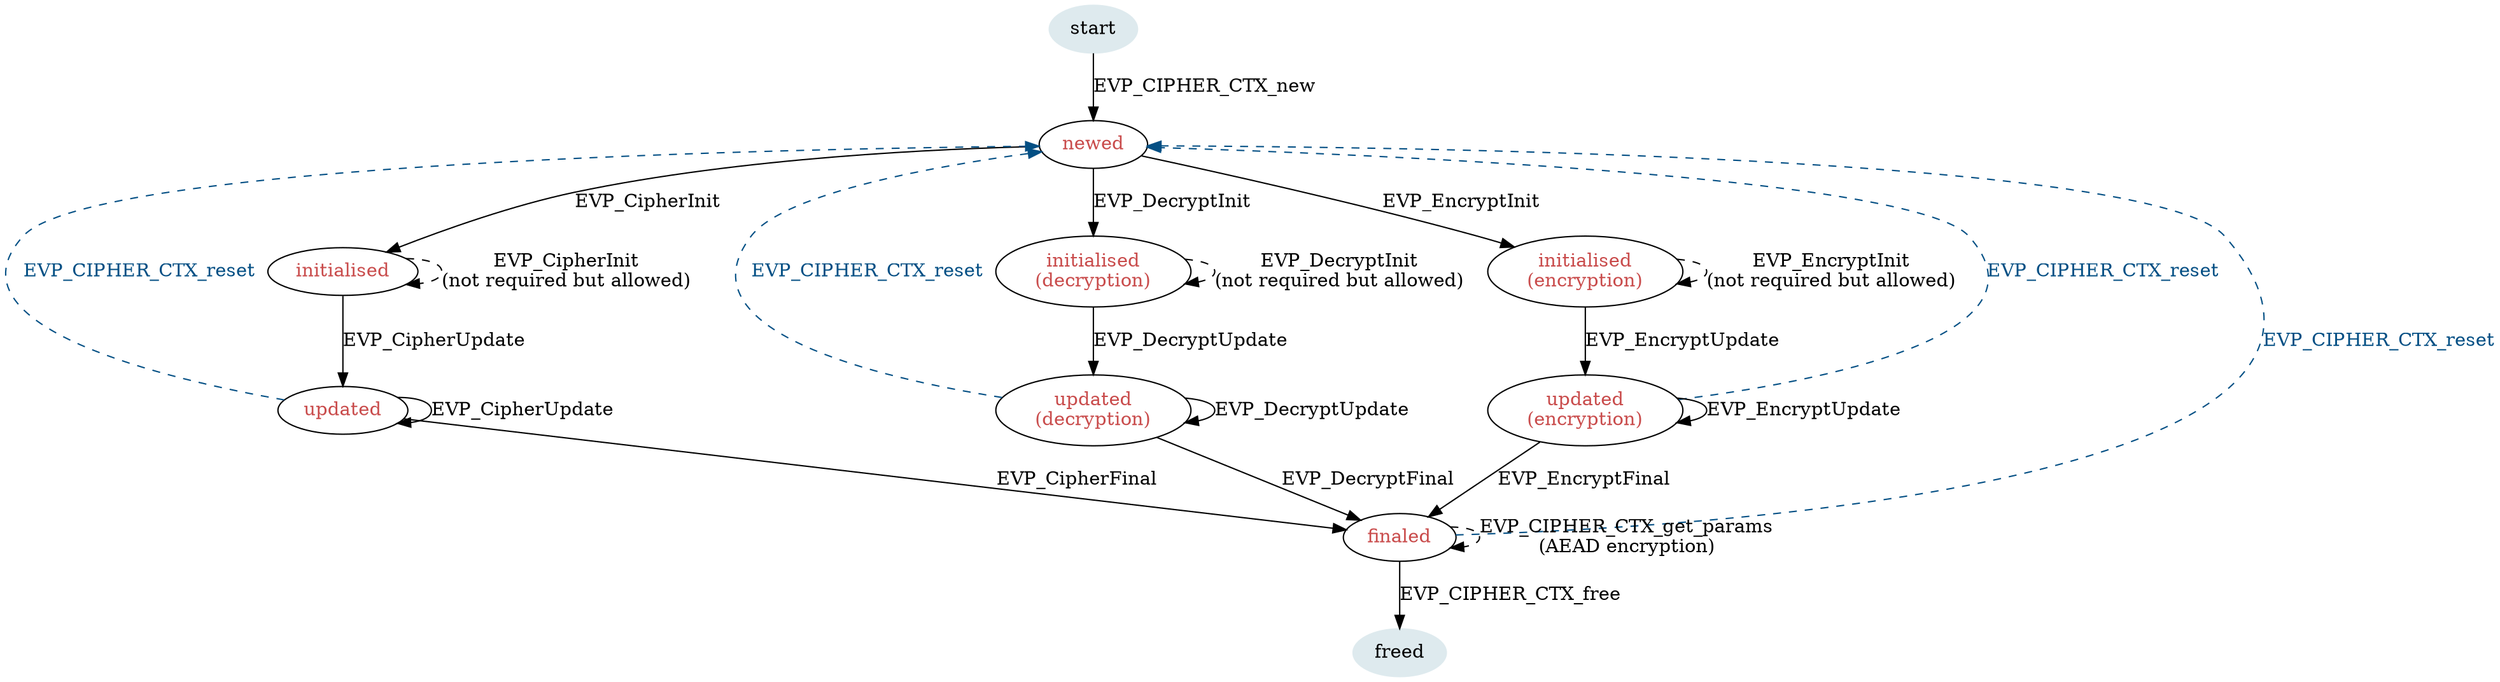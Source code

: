 digraph cipher {
    begin [label=start, color="#deeaee", style="filled"];
    newed [fontcolor="#c94c4c", style="solid"];

    initialised [fontcolor="#c94c4c"];
    updated [fontcolor="#c94c4c"];
    finaled [fontcolor="#c94c4c"];
    end [label="freed", color="#deeaee", style="filled"];

    d_initialised [label="initialised\n(decryption)", fontcolor="#c94c4c"];
    d_updated [label="updated\n(decryption)", fontcolor="#c94c4c"];
    e_initialised [label="initialised\n(encryption)", fontcolor="#c94c4c"];
    e_updated [label="updated\n(encryption)", fontcolor="#c94c4c"];

    begin -> newed [label="EVP_CIPHER_CTX_new"];
    newed -> initialised [label="EVP_CipherInit"];
    initialised -> initialised [label="EVP_CipherInit\n(not required but allowed)",
                                style=dashed];
    initialised -> updated [label="EVP_CipherUpdate", weight=2];
    updated -> updated [label="EVP_CipherUpdate"];
    updated -> finaled [label="EVP_CipherFinal"];
    finaled -> finaled [label="EVP_CIPHER_CTX_get_params\n(AEAD encryption)",
                        style=dashed];
    finaled -> end [label="EVP_CIPHER_CTX_free"];
    finaled -> newed [label="EVP_CIPHER_CTX_reset", style=dashed,
                      color="#034f84", fontcolor="#034f84"];
    updated -> newed [label="EVP_CIPHER_CTX_reset", style=dashed,
                      color="#034f84", fontcolor="#034f84"];
    newed -> d_initialised [label="EVP_DecryptInit"];
    d_initialised -> d_initialised [label="EVP_DecryptInit\n(not required but allowed)",
                                style=dashed];
    d_initialised -> d_updated [label="EVP_DecryptUpdate", weight=2];
    d_updated -> d_updated [label="EVP_DecryptUpdate"];
    d_updated -> finaled [label="EVP_DecryptFinal"];
    d_updated -> newed [label="EVP_CIPHER_CTX_reset", style=dashed,
                      color="#034f84", fontcolor="#034f84"];
    newed -> e_initialised [label="EVP_EncryptInit"];
    e_initialised -> e_initialised [label="EVP_EncryptInit\n(not required but allowed)",
                                style=dashed];
    e_initialised -> e_updated [label="EVP_EncryptUpdate", weight=2];
    e_updated -> e_updated [label="EVP_EncryptUpdate"];
    e_updated -> finaled [label="EVP_EncryptFinal"];
    e_updated -> newed [label="EVP_CIPHER_CTX_reset", style=dashed,
                      color="#034f84", fontcolor="#034f84"];
}

/* This is a version with a single flavour which is easier to comprehend
digraph cipher {
    begin [label=start, color="#deeaee", style="filled"];
    newed [fontcolor="#c94c4c", style="solid"];
    initialised [fontcolor="#c94c4c"];
    updated [fontcolor="#c94c4c"];
    finaled [fontcolor="#c94c4c"];
    end [label="freed", color="#deeaee", style="filled"];

    begin -> newed [label="EVP_CIPHER_CTX_new"];
    newed -> initialised [label="EVP_CipherInit"];
    initialised -> initialised [label="EVP_CipherInit\n(not required but allowed)",
                                style=dashed];
    initialised -> updated [label="EVP_CipherUpdate", weight=2];
    updated -> updated [label="EVP_CipherUpdate"];
    updated -> finaled [label="EVP_CipherFinal"];
    finaled -> finaled [label="EVP_CIPHER_CTX_get_params\n(AEAD encryption)",
                        style=dashed];
    finaled -> end [label="EVP_CIPHER_CTX_free"];
    finaled -> newed [label="EVP_CIPHER_CTX_reset", style=dashed,
                      color="#034f84", fontcolor="#034f84"];
    updated -> newed [label="EVP_CIPHER_CTX_reset", style=dashed,
                      color="#034f84", fontcolor="#034f84"];
}
*/

